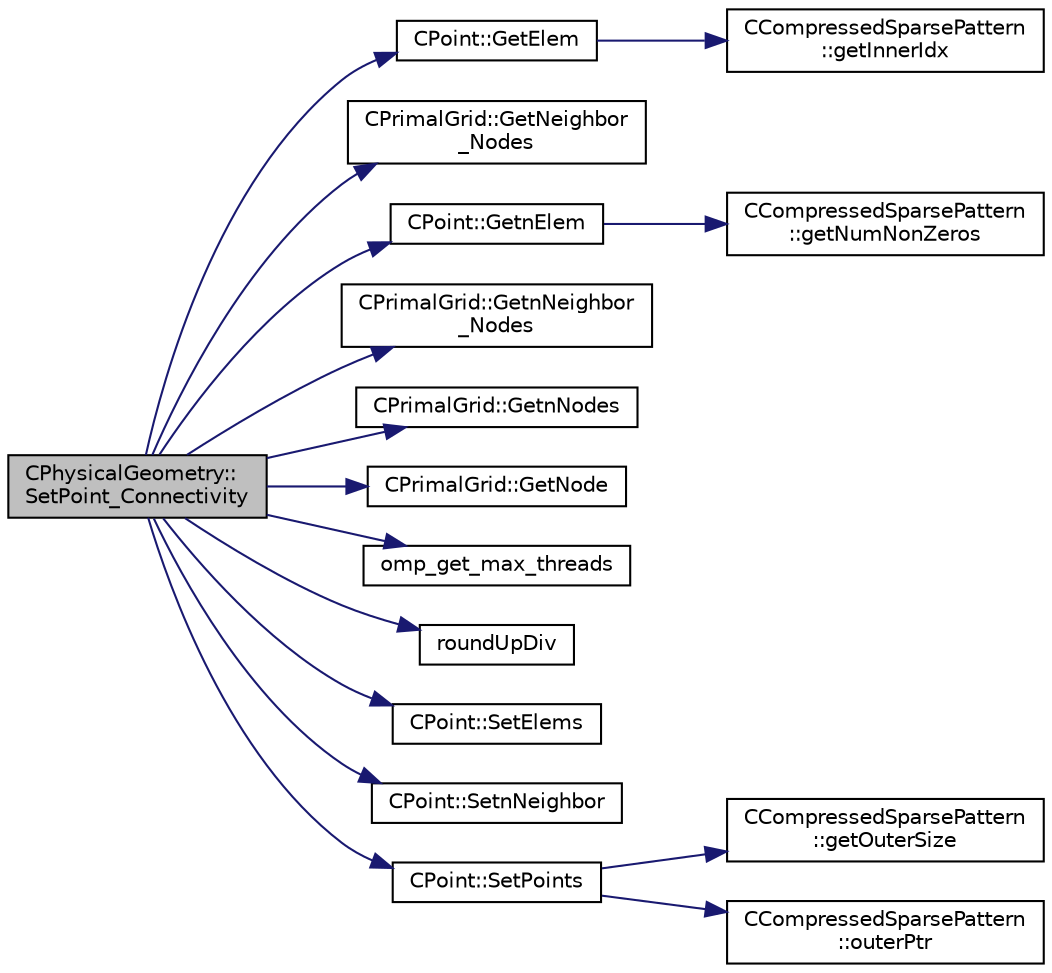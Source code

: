 digraph "CPhysicalGeometry::SetPoint_Connectivity"
{
 // LATEX_PDF_SIZE
  edge [fontname="Helvetica",fontsize="10",labelfontname="Helvetica",labelfontsize="10"];
  node [fontname="Helvetica",fontsize="10",shape=record];
  rankdir="LR";
  Node1 [label="CPhysicalGeometry::\lSetPoint_Connectivity",height=0.2,width=0.4,color="black", fillcolor="grey75", style="filled", fontcolor="black",tooltip="Set points which surround a point."];
  Node1 -> Node2 [color="midnightblue",fontsize="10",style="solid",fontname="Helvetica"];
  Node2 [label="CPoint::GetElem",height=0.2,width=0.4,color="black", fillcolor="white", style="filled",URL="$classCPoint.html#a483b8bcaf0bf4e00a61be382307e3985",tooltip="Get all the elements that compose the control volume."];
  Node2 -> Node3 [color="midnightblue",fontsize="10",style="solid",fontname="Helvetica"];
  Node3 [label="CCompressedSparsePattern\l::getInnerIdx",height=0.2,width=0.4,color="black", fillcolor="white", style="filled",URL="$classCCompressedSparsePattern.html#a8c4b5a2720a4ebb463c0d8152f052e4d",tooltip=" "];
  Node1 -> Node4 [color="midnightblue",fontsize="10",style="solid",fontname="Helvetica"];
  Node4 [label="CPrimalGrid::GetNeighbor\l_Nodes",height=0.2,width=0.4,color="black", fillcolor="white", style="filled",URL="$classCPrimalGrid.html#a8169bea1f0cdad0fd8653e7991643271",tooltip="Get neighbor nodes of a node."];
  Node1 -> Node5 [color="midnightblue",fontsize="10",style="solid",fontname="Helvetica"];
  Node5 [label="CPoint::GetnElem",height=0.2,width=0.4,color="black", fillcolor="white", style="filled",URL="$classCPoint.html#ae6503512446e94ec37d50c048f054443",tooltip="Get the number of elements that compose the control volume."];
  Node5 -> Node6 [color="midnightblue",fontsize="10",style="solid",fontname="Helvetica"];
  Node6 [label="CCompressedSparsePattern\l::getNumNonZeros",height=0.2,width=0.4,color="black", fillcolor="white", style="filled",URL="$classCCompressedSparsePattern.html#abbca9e2c2e9f3d3f568772f9edf0c0aa",tooltip=" "];
  Node1 -> Node7 [color="midnightblue",fontsize="10",style="solid",fontname="Helvetica"];
  Node7 [label="CPrimalGrid::GetnNeighbor\l_Nodes",height=0.2,width=0.4,color="black", fillcolor="white", style="filled",URL="$classCPrimalGrid.html#a33708dce00e9b574e06bea3b93fb2343",tooltip="Get number of neighbor nodes of a node."];
  Node1 -> Node8 [color="midnightblue",fontsize="10",style="solid",fontname="Helvetica"];
  Node8 [label="CPrimalGrid::GetnNodes",height=0.2,width=0.4,color="black", fillcolor="white", style="filled",URL="$classCPrimalGrid.html#ad07e4929bb7093fd08f1314a57739cce",tooltip="Get number of nodes of the element."];
  Node1 -> Node9 [color="midnightblue",fontsize="10",style="solid",fontname="Helvetica"];
  Node9 [label="CPrimalGrid::GetNode",height=0.2,width=0.4,color="black", fillcolor="white", style="filled",URL="$classCPrimalGrid.html#a6353b89f5a8a3948cd475da6152bf077",tooltip="Get the nodes shared by the primal grid element."];
  Node1 -> Node10 [color="midnightblue",fontsize="10",style="solid",fontname="Helvetica"];
  Node10 [label="omp_get_max_threads",height=0.2,width=0.4,color="black", fillcolor="white", style="filled",URL="$omp__structure_8hpp.html#a2f7befecc7b1a4eaade8d81fa6524225",tooltip="Maximum number of threads available."];
  Node1 -> Node11 [color="midnightblue",fontsize="10",style="solid",fontname="Helvetica"];
  Node11 [label="roundUpDiv",height=0.2,width=0.4,color="black", fillcolor="white", style="filled",URL="$omp__structure_8hpp.html#a1c00281f52b615b111a4990b2d2a5157",tooltip="Integer division rounding up."];
  Node1 -> Node12 [color="midnightblue",fontsize="10",style="solid",fontname="Helvetica"];
  Node12 [label="CPoint::SetElems",height=0.2,width=0.4,color="black", fillcolor="white", style="filled",URL="$classCPoint.html#aa55ed08f972acad01bfe68e57b5a76b1",tooltip="Set the elements that are connected to each point."];
  Node1 -> Node13 [color="midnightblue",fontsize="10",style="solid",fontname="Helvetica"];
  Node13 [label="CPoint::SetnNeighbor",height=0.2,width=0.4,color="black", fillcolor="white", style="filled",URL="$classCPoint.html#a28f69d74670361558e0fd31947cec519",tooltip="Set the number of neighbor (artificial dissipation)."];
  Node1 -> Node14 [color="midnightblue",fontsize="10",style="solid",fontname="Helvetica"];
  Node14 [label="CPoint::SetPoints",height=0.2,width=0.4,color="black", fillcolor="white", style="filled",URL="$classCPoint.html#a3236f5a85a81f8a1abca8d93108f4505",tooltip="Set the points that compose the control volume."];
  Node14 -> Node15 [color="midnightblue",fontsize="10",style="solid",fontname="Helvetica"];
  Node15 [label="CCompressedSparsePattern\l::getOuterSize",height=0.2,width=0.4,color="black", fillcolor="white", style="filled",URL="$classCCompressedSparsePattern.html#a4de286153b0c181571a5c6177ee65bdf",tooltip=" "];
  Node14 -> Node16 [color="midnightblue",fontsize="10",style="solid",fontname="Helvetica"];
  Node16 [label="CCompressedSparsePattern\l::outerPtr",height=0.2,width=0.4,color="black", fillcolor="white", style="filled",URL="$classCCompressedSparsePattern.html#a23213a9f143951577af546d69b907d1b",tooltip=" "];
}
